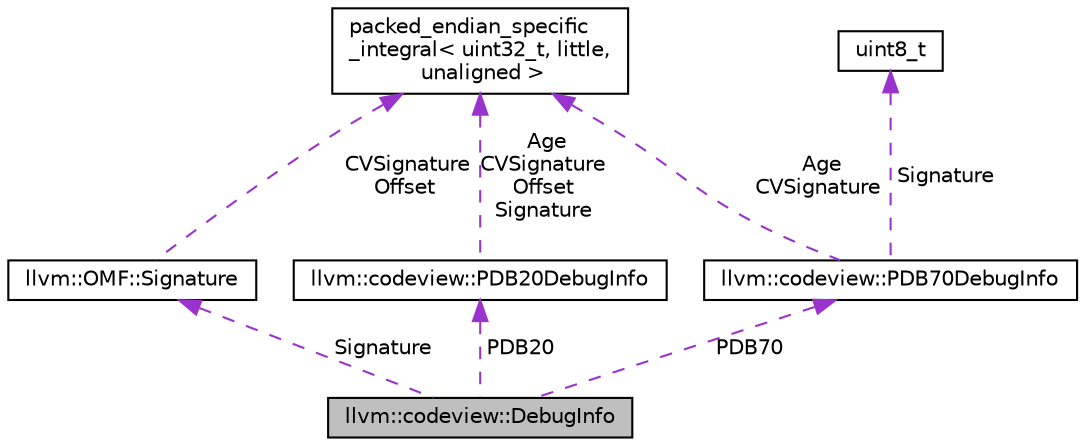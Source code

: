 digraph "llvm::codeview::DebugInfo"
{
 // LATEX_PDF_SIZE
  bgcolor="transparent";
  edge [fontname="Helvetica",fontsize="10",labelfontname="Helvetica",labelfontsize="10"];
  node [fontname="Helvetica",fontsize="10",shape="box"];
  Node1 [label="llvm::codeview::DebugInfo",height=0.2,width=0.4,color="black", fillcolor="grey75", style="filled", fontcolor="black",tooltip=" "];
  Node2 -> Node1 [dir="back",color="darkorchid3",fontsize="10",style="dashed",label=" Signature" ,fontname="Helvetica"];
  Node2 [label="llvm::OMF::Signature",height=0.2,width=0.4,color="black",URL="$structllvm_1_1OMF_1_1Signature.html",tooltip=" "];
  Node3 -> Node2 [dir="back",color="darkorchid3",fontsize="10",style="dashed",label=" CVSignature\nOffset" ,fontname="Helvetica"];
  Node3 [label="packed_endian_specific\l_integral\< uint32_t, little,\l unaligned \>",height=0.2,width=0.4,color="black",tooltip=" "];
  Node4 -> Node1 [dir="back",color="darkorchid3",fontsize="10",style="dashed",label=" PDB20" ,fontname="Helvetica"];
  Node4 [label="llvm::codeview::PDB20DebugInfo",height=0.2,width=0.4,color="black",URL="$structllvm_1_1codeview_1_1PDB20DebugInfo.html",tooltip=" "];
  Node3 -> Node4 [dir="back",color="darkorchid3",fontsize="10",style="dashed",label=" Age\nCVSignature\nOffset\nSignature" ,fontname="Helvetica"];
  Node5 -> Node1 [dir="back",color="darkorchid3",fontsize="10",style="dashed",label=" PDB70" ,fontname="Helvetica"];
  Node5 [label="llvm::codeview::PDB70DebugInfo",height=0.2,width=0.4,color="black",URL="$structllvm_1_1codeview_1_1PDB70DebugInfo.html",tooltip=" "];
  Node3 -> Node5 [dir="back",color="darkorchid3",fontsize="10",style="dashed",label=" Age\nCVSignature" ,fontname="Helvetica"];
  Node6 -> Node5 [dir="back",color="darkorchid3",fontsize="10",style="dashed",label=" Signature" ,fontname="Helvetica"];
  Node6 [label="uint8_t",height=0.2,width=0.4,color="black",tooltip=" "];
}

